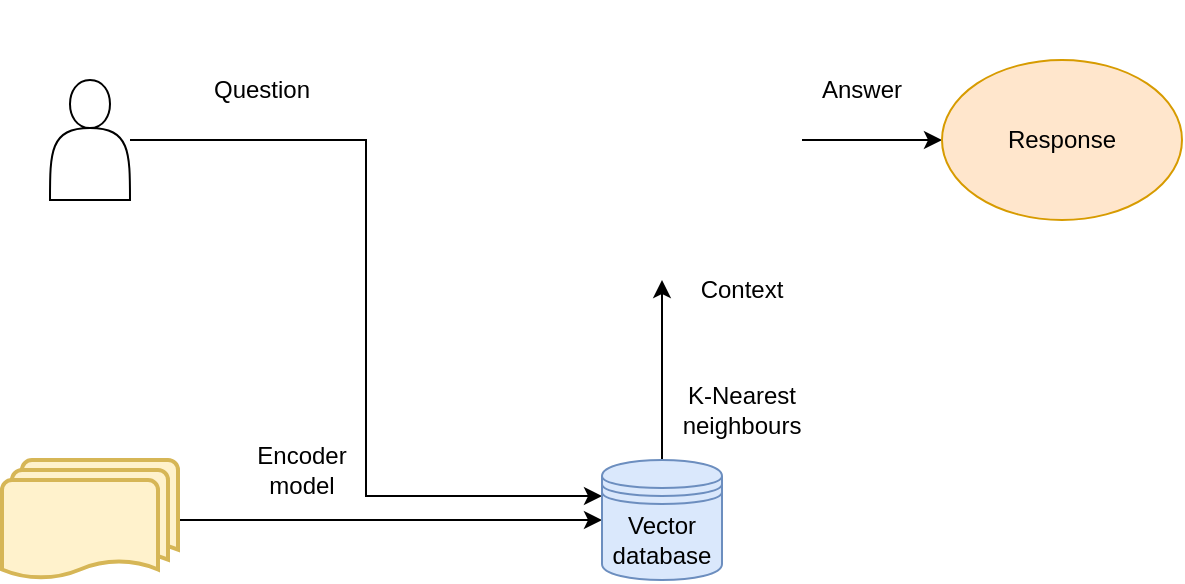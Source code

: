<mxfile version="24.6.4" type="device">
  <diagram name="Page-1" id="Yd0SwcKmpP3AMa-_Tk5p">
    <mxGraphModel dx="1050" dy="621" grid="1" gridSize="10" guides="1" tooltips="1" connect="1" arrows="1" fold="1" page="1" pageScale="1" pageWidth="1100" pageHeight="850" math="0" shadow="0">
      <root>
        <mxCell id="0" />
        <mxCell id="1" parent="0" />
        <mxCell id="1ljvk-yX1sAlpK1BzkMg-8" style="edgeStyle=orthogonalEdgeStyle;rounded=0;orthogonalLoop=1;jettySize=auto;html=1;" edge="1" parent="1" source="1ljvk-yX1sAlpK1BzkMg-1" target="1ljvk-yX1sAlpK1BzkMg-4">
          <mxGeometry relative="1" as="geometry" />
        </mxCell>
        <mxCell id="1ljvk-yX1sAlpK1BzkMg-1" value="" style="strokeWidth=2;html=1;shape=mxgraph.flowchart.multi-document;whiteSpace=wrap;fillColor=#fff2cc;strokeColor=#d6b656;" vertex="1" parent="1">
          <mxGeometry x="220" y="390" width="88" height="60" as="geometry" />
        </mxCell>
        <mxCell id="1ljvk-yX1sAlpK1BzkMg-9" style="edgeStyle=orthogonalEdgeStyle;rounded=0;orthogonalLoop=1;jettySize=auto;html=1;entryX=0;entryY=0.3;entryDx=0;entryDy=0;" edge="1" parent="1" source="1ljvk-yX1sAlpK1BzkMg-3" target="1ljvk-yX1sAlpK1BzkMg-4">
          <mxGeometry relative="1" as="geometry" />
        </mxCell>
        <mxCell id="1ljvk-yX1sAlpK1BzkMg-3" value="" style="shape=actor;whiteSpace=wrap;html=1;" vertex="1" parent="1">
          <mxGeometry x="244" y="200" width="40" height="60" as="geometry" />
        </mxCell>
        <mxCell id="1ljvk-yX1sAlpK1BzkMg-12" style="edgeStyle=orthogonalEdgeStyle;rounded=0;orthogonalLoop=1;jettySize=auto;html=1;" edge="1" parent="1" source="1ljvk-yX1sAlpK1BzkMg-4" target="1ljvk-yX1sAlpK1BzkMg-5">
          <mxGeometry relative="1" as="geometry" />
        </mxCell>
        <mxCell id="1ljvk-yX1sAlpK1BzkMg-4" value="Vector database" style="shape=datastore;whiteSpace=wrap;html=1;fillColor=#dae8fc;strokeColor=#6c8ebf;" vertex="1" parent="1">
          <mxGeometry x="520" y="390" width="60" height="60" as="geometry" />
        </mxCell>
        <mxCell id="1ljvk-yX1sAlpK1BzkMg-15" style="edgeStyle=orthogonalEdgeStyle;rounded=0;orthogonalLoop=1;jettySize=auto;html=1;" edge="1" parent="1" source="1ljvk-yX1sAlpK1BzkMg-5" target="1ljvk-yX1sAlpK1BzkMg-16">
          <mxGeometry relative="1" as="geometry">
            <mxPoint x="750" y="230" as="targetPoint" />
          </mxGeometry>
        </mxCell>
        <mxCell id="1ljvk-yX1sAlpK1BzkMg-5" value="" style="shape=image;verticalLabelPosition=bottom;labelBackgroundColor=default;verticalAlign=top;aspect=fixed;imageAspect=0;image=https://s9i7q5a6.rocketcdn.me/wp-content/uploads/llms_800x800.png;" vertex="1" parent="1">
          <mxGeometry x="480" y="160" width="140" height="140" as="geometry" />
        </mxCell>
        <mxCell id="1ljvk-yX1sAlpK1BzkMg-10" value="Encoder model" style="text;html=1;align=center;verticalAlign=middle;whiteSpace=wrap;rounded=0;" vertex="1" parent="1">
          <mxGeometry x="340" y="380" width="60" height="30" as="geometry" />
        </mxCell>
        <mxCell id="1ljvk-yX1sAlpK1BzkMg-11" value="Question" style="text;html=1;align=center;verticalAlign=middle;whiteSpace=wrap;rounded=0;" vertex="1" parent="1">
          <mxGeometry x="320" y="190" width="60" height="30" as="geometry" />
        </mxCell>
        <mxCell id="1ljvk-yX1sAlpK1BzkMg-13" value="K-Nearest neighbours" style="text;html=1;align=center;verticalAlign=middle;whiteSpace=wrap;rounded=0;" vertex="1" parent="1">
          <mxGeometry x="560" y="350" width="60" height="30" as="geometry" />
        </mxCell>
        <mxCell id="1ljvk-yX1sAlpK1BzkMg-14" value="Context" style="text;html=1;align=center;verticalAlign=middle;whiteSpace=wrap;rounded=0;" vertex="1" parent="1">
          <mxGeometry x="560" y="290" width="60" height="30" as="geometry" />
        </mxCell>
        <mxCell id="1ljvk-yX1sAlpK1BzkMg-16" value="Response" style="ellipse;whiteSpace=wrap;html=1;fillColor=#ffe6cc;strokeColor=#d79b00;" vertex="1" parent="1">
          <mxGeometry x="690" y="190" width="120" height="80" as="geometry" />
        </mxCell>
        <mxCell id="1ljvk-yX1sAlpK1BzkMg-17" value="Answer" style="text;html=1;align=center;verticalAlign=middle;whiteSpace=wrap;rounded=0;" vertex="1" parent="1">
          <mxGeometry x="620" y="190" width="60" height="30" as="geometry" />
        </mxCell>
      </root>
    </mxGraphModel>
  </diagram>
</mxfile>
